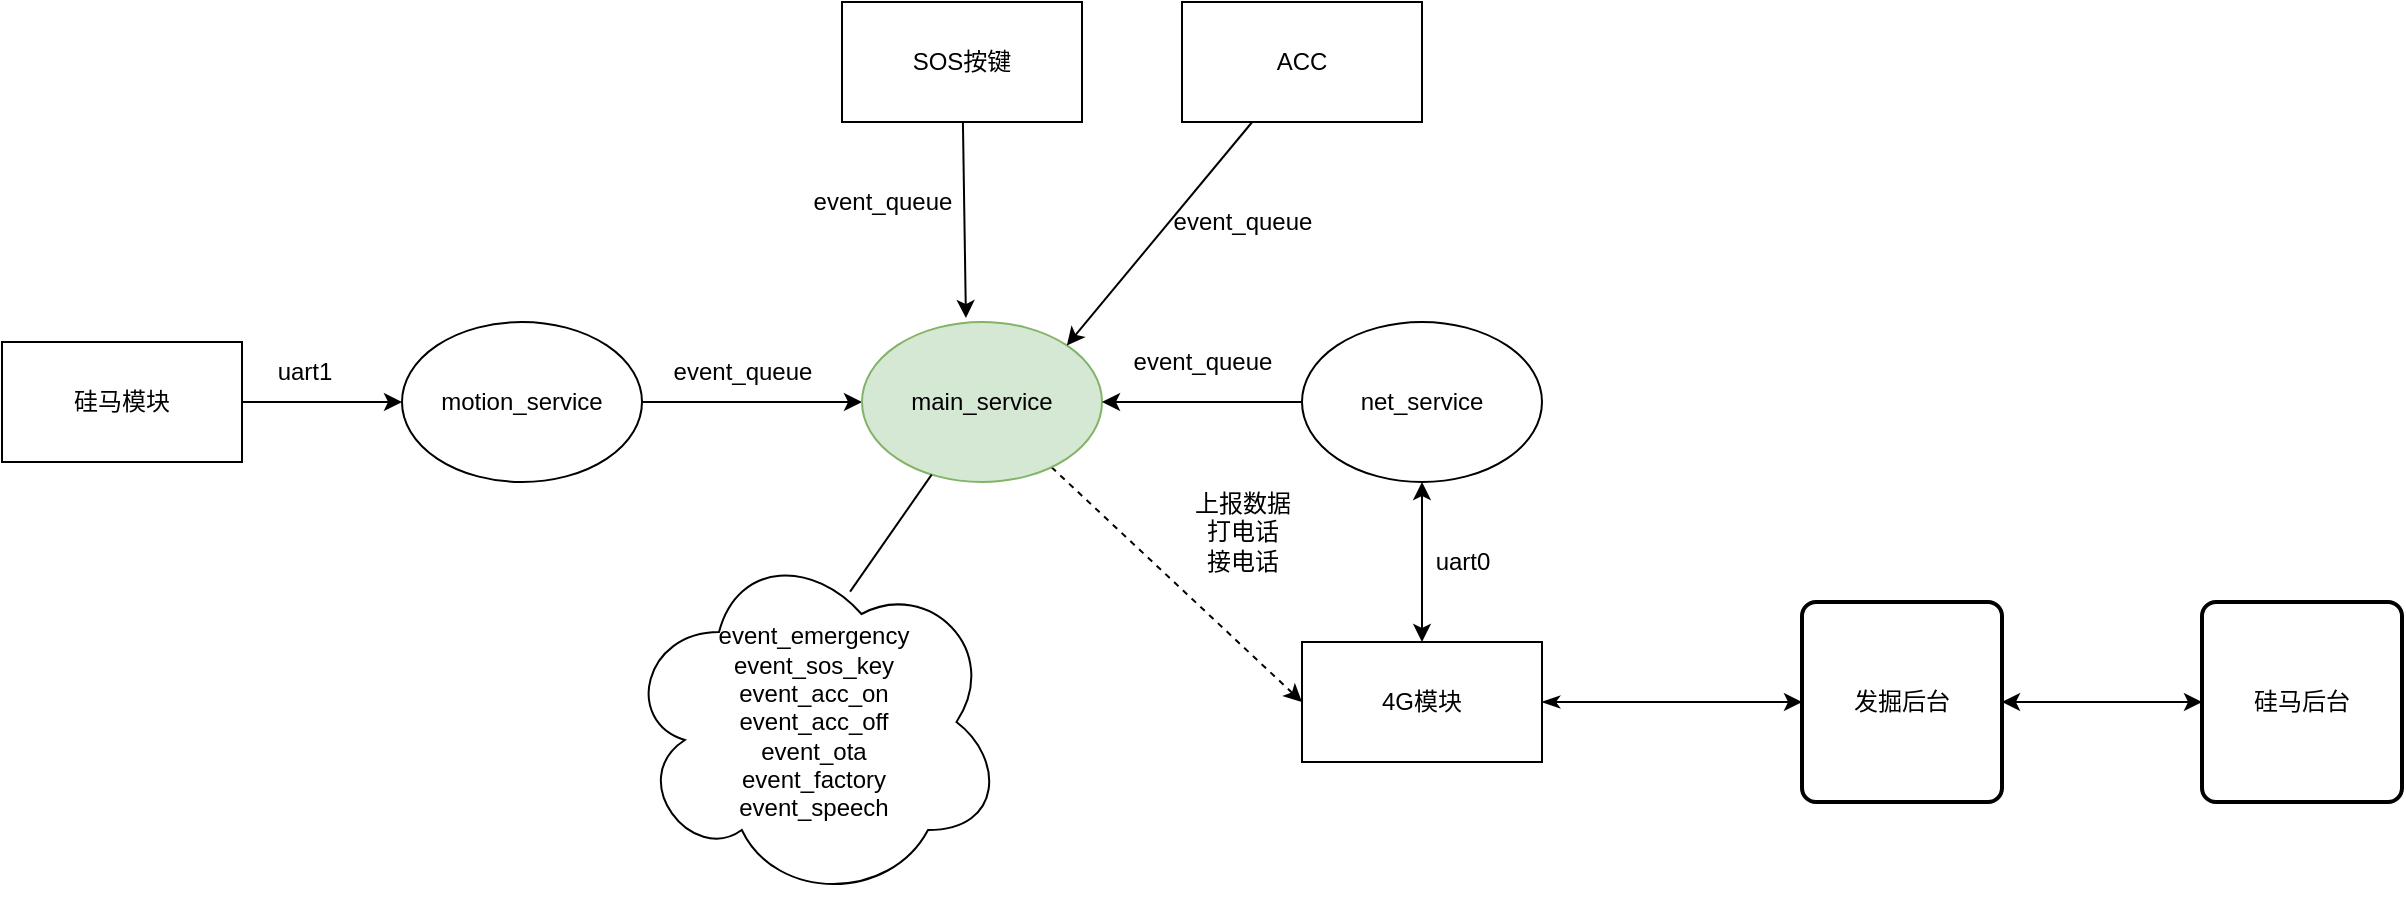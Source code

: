 <mxfile version="14.1.8" type="github">
  <diagram id="YToW3ZiEYrnMZ0O9tIVD" name="Page-1">
    <mxGraphModel dx="1273" dy="610" grid="1" gridSize="10" guides="1" tooltips="1" connect="1" arrows="1" fold="1" page="1" pageScale="1" pageWidth="850" pageHeight="1100" math="0" shadow="0">
      <root>
        <mxCell id="0" />
        <mxCell id="1" parent="0" />
        <mxCell id="BLBKqHS_biqpeAPkXtMS-57" style="edgeStyle=none;rounded=0;orthogonalLoop=1;jettySize=auto;html=1;entryX=0;entryY=0.5;entryDx=0;entryDy=0;startArrow=classic;startFill=1;" edge="1" parent="1" source="BLBKqHS_biqpeAPkXtMS-35" target="BLBKqHS_biqpeAPkXtMS-56">
          <mxGeometry relative="1" as="geometry" />
        </mxCell>
        <mxCell id="BLBKqHS_biqpeAPkXtMS-35" value="发掘后台" style="rounded=1;whiteSpace=wrap;html=1;absoluteArcSize=1;arcSize=14;strokeWidth=2;" vertex="1" parent="1">
          <mxGeometry x="1080" y="490" width="100" height="100" as="geometry" />
        </mxCell>
        <mxCell id="BLBKqHS_biqpeAPkXtMS-45" style="edgeStyle=none;rounded=0;orthogonalLoop=1;jettySize=auto;html=1;entryX=0;entryY=0.5;entryDx=0;entryDy=0;" edge="1" parent="1" source="BLBKqHS_biqpeAPkXtMS-40" target="BLBKqHS_biqpeAPkXtMS-44">
          <mxGeometry relative="1" as="geometry" />
        </mxCell>
        <mxCell id="BLBKqHS_biqpeAPkXtMS-40" value="&lt;span&gt;motion_service&lt;/span&gt;" style="ellipse;whiteSpace=wrap;html=1;" vertex="1" parent="1">
          <mxGeometry x="380" y="350" width="120" height="80" as="geometry" />
        </mxCell>
        <mxCell id="BLBKqHS_biqpeAPkXtMS-42" style="edgeStyle=none;rounded=0;orthogonalLoop=1;jettySize=auto;html=1;entryX=0;entryY=0.5;entryDx=0;entryDy=0;" edge="1" parent="1" source="BLBKqHS_biqpeAPkXtMS-41" target="BLBKqHS_biqpeAPkXtMS-40">
          <mxGeometry relative="1" as="geometry" />
        </mxCell>
        <mxCell id="BLBKqHS_biqpeAPkXtMS-41" value="硅马模块" style="rounded=0;whiteSpace=wrap;html=1;" vertex="1" parent="1">
          <mxGeometry x="180" y="360" width="120" height="60" as="geometry" />
        </mxCell>
        <mxCell id="BLBKqHS_biqpeAPkXtMS-43" value="uart1" style="text;html=1;align=center;verticalAlign=middle;resizable=0;points=[];autosize=1;" vertex="1" parent="1">
          <mxGeometry x="311" y="365" width="40" height="20" as="geometry" />
        </mxCell>
        <mxCell id="BLBKqHS_biqpeAPkXtMS-64" style="rounded=0;orthogonalLoop=1;jettySize=auto;html=1;entryX=0;entryY=0.5;entryDx=0;entryDy=0;startArrow=none;startFill=0;dashed=1;" edge="1" parent="1" source="BLBKqHS_biqpeAPkXtMS-44" target="BLBKqHS_biqpeAPkXtMS-49">
          <mxGeometry relative="1" as="geometry" />
        </mxCell>
        <mxCell id="BLBKqHS_biqpeAPkXtMS-44" value="main_service" style="ellipse;whiteSpace=wrap;html=1;fillColor=#d5e8d4;strokeColor=#82b366;" vertex="1" parent="1">
          <mxGeometry x="610" y="350" width="120" height="80" as="geometry" />
        </mxCell>
        <mxCell id="BLBKqHS_biqpeAPkXtMS-46" value="event_queue" style="text;html=1;align=center;verticalAlign=middle;resizable=0;points=[];autosize=1;" vertex="1" parent="1">
          <mxGeometry x="510" y="365" width="80" height="20" as="geometry" />
        </mxCell>
        <mxCell id="BLBKqHS_biqpeAPkXtMS-65" style="edgeStyle=orthogonalEdgeStyle;rounded=0;orthogonalLoop=1;jettySize=auto;html=1;entryX=1;entryY=0.5;entryDx=0;entryDy=0;startArrow=none;startFill=0;" edge="1" parent="1" source="BLBKqHS_biqpeAPkXtMS-48" target="BLBKqHS_biqpeAPkXtMS-44">
          <mxGeometry relative="1" as="geometry" />
        </mxCell>
        <mxCell id="BLBKqHS_biqpeAPkXtMS-70" style="edgeStyle=none;rounded=0;orthogonalLoop=1;jettySize=auto;html=1;entryX=0.5;entryY=0;entryDx=0;entryDy=0;startArrow=classic;startFill=1;" edge="1" parent="1" source="BLBKqHS_biqpeAPkXtMS-48" target="BLBKqHS_biqpeAPkXtMS-49">
          <mxGeometry relative="1" as="geometry" />
        </mxCell>
        <mxCell id="BLBKqHS_biqpeAPkXtMS-48" value="net_service" style="ellipse;whiteSpace=wrap;html=1;" vertex="1" parent="1">
          <mxGeometry x="830" y="350" width="120" height="80" as="geometry" />
        </mxCell>
        <mxCell id="BLBKqHS_biqpeAPkXtMS-54" style="edgeStyle=none;rounded=0;orthogonalLoop=1;jettySize=auto;html=1;entryX=0;entryY=0.5;entryDx=0;entryDy=0;startArrow=classicThin;startFill=1;" edge="1" parent="1" source="BLBKqHS_biqpeAPkXtMS-49" target="BLBKqHS_biqpeAPkXtMS-35">
          <mxGeometry relative="1" as="geometry" />
        </mxCell>
        <mxCell id="BLBKqHS_biqpeAPkXtMS-49" value="4G模块" style="rounded=0;whiteSpace=wrap;html=1;" vertex="1" parent="1">
          <mxGeometry x="830" y="510" width="120" height="60" as="geometry" />
        </mxCell>
        <mxCell id="BLBKqHS_biqpeAPkXtMS-51" value="uart0" style="text;html=1;align=center;verticalAlign=middle;resizable=0;points=[];autosize=1;" vertex="1" parent="1">
          <mxGeometry x="890" y="460" width="40" height="20" as="geometry" />
        </mxCell>
        <mxCell id="BLBKqHS_biqpeAPkXtMS-56" value="硅马后台" style="rounded=1;whiteSpace=wrap;html=1;absoluteArcSize=1;arcSize=14;strokeWidth=2;" vertex="1" parent="1">
          <mxGeometry x="1280" y="490" width="100" height="100" as="geometry" />
        </mxCell>
        <mxCell id="BLBKqHS_biqpeAPkXtMS-68" style="edgeStyle=none;rounded=0;orthogonalLoop=1;jettySize=auto;html=1;entryX=0.433;entryY=-0.025;entryDx=0;entryDy=0;entryPerimeter=0;startArrow=none;startFill=0;" edge="1" parent="1" source="BLBKqHS_biqpeAPkXtMS-67" target="BLBKqHS_biqpeAPkXtMS-44">
          <mxGeometry relative="1" as="geometry" />
        </mxCell>
        <mxCell id="BLBKqHS_biqpeAPkXtMS-67" value="SOS按键" style="rounded=0;whiteSpace=wrap;html=1;" vertex="1" parent="1">
          <mxGeometry x="600" y="190" width="120" height="60" as="geometry" />
        </mxCell>
        <mxCell id="BLBKqHS_biqpeAPkXtMS-69" value="event_queue" style="text;html=1;align=center;verticalAlign=middle;resizable=0;points=[];autosize=1;" vertex="1" parent="1">
          <mxGeometry x="580" y="280" width="80" height="20" as="geometry" />
        </mxCell>
        <mxCell id="BLBKqHS_biqpeAPkXtMS-76" value="event_queue" style="text;html=1;align=center;verticalAlign=middle;resizable=0;points=[];autosize=1;" vertex="1" parent="1">
          <mxGeometry x="740" y="360" width="80" height="20" as="geometry" />
        </mxCell>
        <mxCell id="BLBKqHS_biqpeAPkXtMS-79" value="上报数据&lt;br&gt;打电话&lt;br&gt;接电话" style="text;html=1;align=center;verticalAlign=middle;resizable=0;points=[];autosize=1;" vertex="1" parent="1">
          <mxGeometry x="770" y="430" width="60" height="50" as="geometry" />
        </mxCell>
        <mxCell id="BLBKqHS_biqpeAPkXtMS-82" value="event_emergency&lt;br&gt;event_sos_key&lt;br&gt;event_acc_on&lt;br&gt;event_acc_off&lt;br&gt;event_ota&lt;br&gt;event_factory&lt;br&gt;event_speech" style="ellipse;shape=cloud;whiteSpace=wrap;html=1;" vertex="1" parent="1">
          <mxGeometry x="491" y="460" width="190" height="180" as="geometry" />
        </mxCell>
        <mxCell id="BLBKqHS_biqpeAPkXtMS-85" value="" style="endArrow=none;html=1;exitX=0.595;exitY=0.138;exitDx=0;exitDy=0;exitPerimeter=0;" edge="1" parent="1" source="BLBKqHS_biqpeAPkXtMS-82" target="BLBKqHS_biqpeAPkXtMS-44">
          <mxGeometry width="50" height="50" relative="1" as="geometry">
            <mxPoint x="620" y="520" as="sourcePoint" />
            <mxPoint x="670" y="470" as="targetPoint" />
          </mxGeometry>
        </mxCell>
        <mxCell id="BLBKqHS_biqpeAPkXtMS-87" style="edgeStyle=none;rounded=0;orthogonalLoop=1;jettySize=auto;html=1;entryX=1;entryY=0;entryDx=0;entryDy=0;startArrow=none;startFill=0;" edge="1" parent="1" source="BLBKqHS_biqpeAPkXtMS-86" target="BLBKqHS_biqpeAPkXtMS-44">
          <mxGeometry relative="1" as="geometry" />
        </mxCell>
        <mxCell id="BLBKqHS_biqpeAPkXtMS-86" value="ACC" style="rounded=0;whiteSpace=wrap;html=1;" vertex="1" parent="1">
          <mxGeometry x="770" y="190" width="120" height="60" as="geometry" />
        </mxCell>
        <mxCell id="BLBKqHS_biqpeAPkXtMS-88" value="event_queue" style="text;html=1;align=center;verticalAlign=middle;resizable=0;points=[];autosize=1;" vertex="1" parent="1">
          <mxGeometry x="760" y="290" width="80" height="20" as="geometry" />
        </mxCell>
      </root>
    </mxGraphModel>
  </diagram>
</mxfile>
